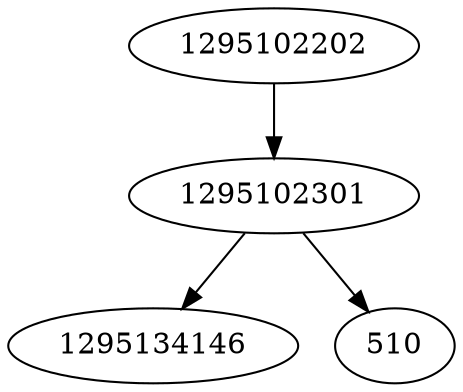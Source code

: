 strict digraph  {
1295134146;
1295102301;
510;
1295102202;
1295102301 -> 510;
1295102301 -> 1295134146;
1295102202 -> 1295102301;
}
